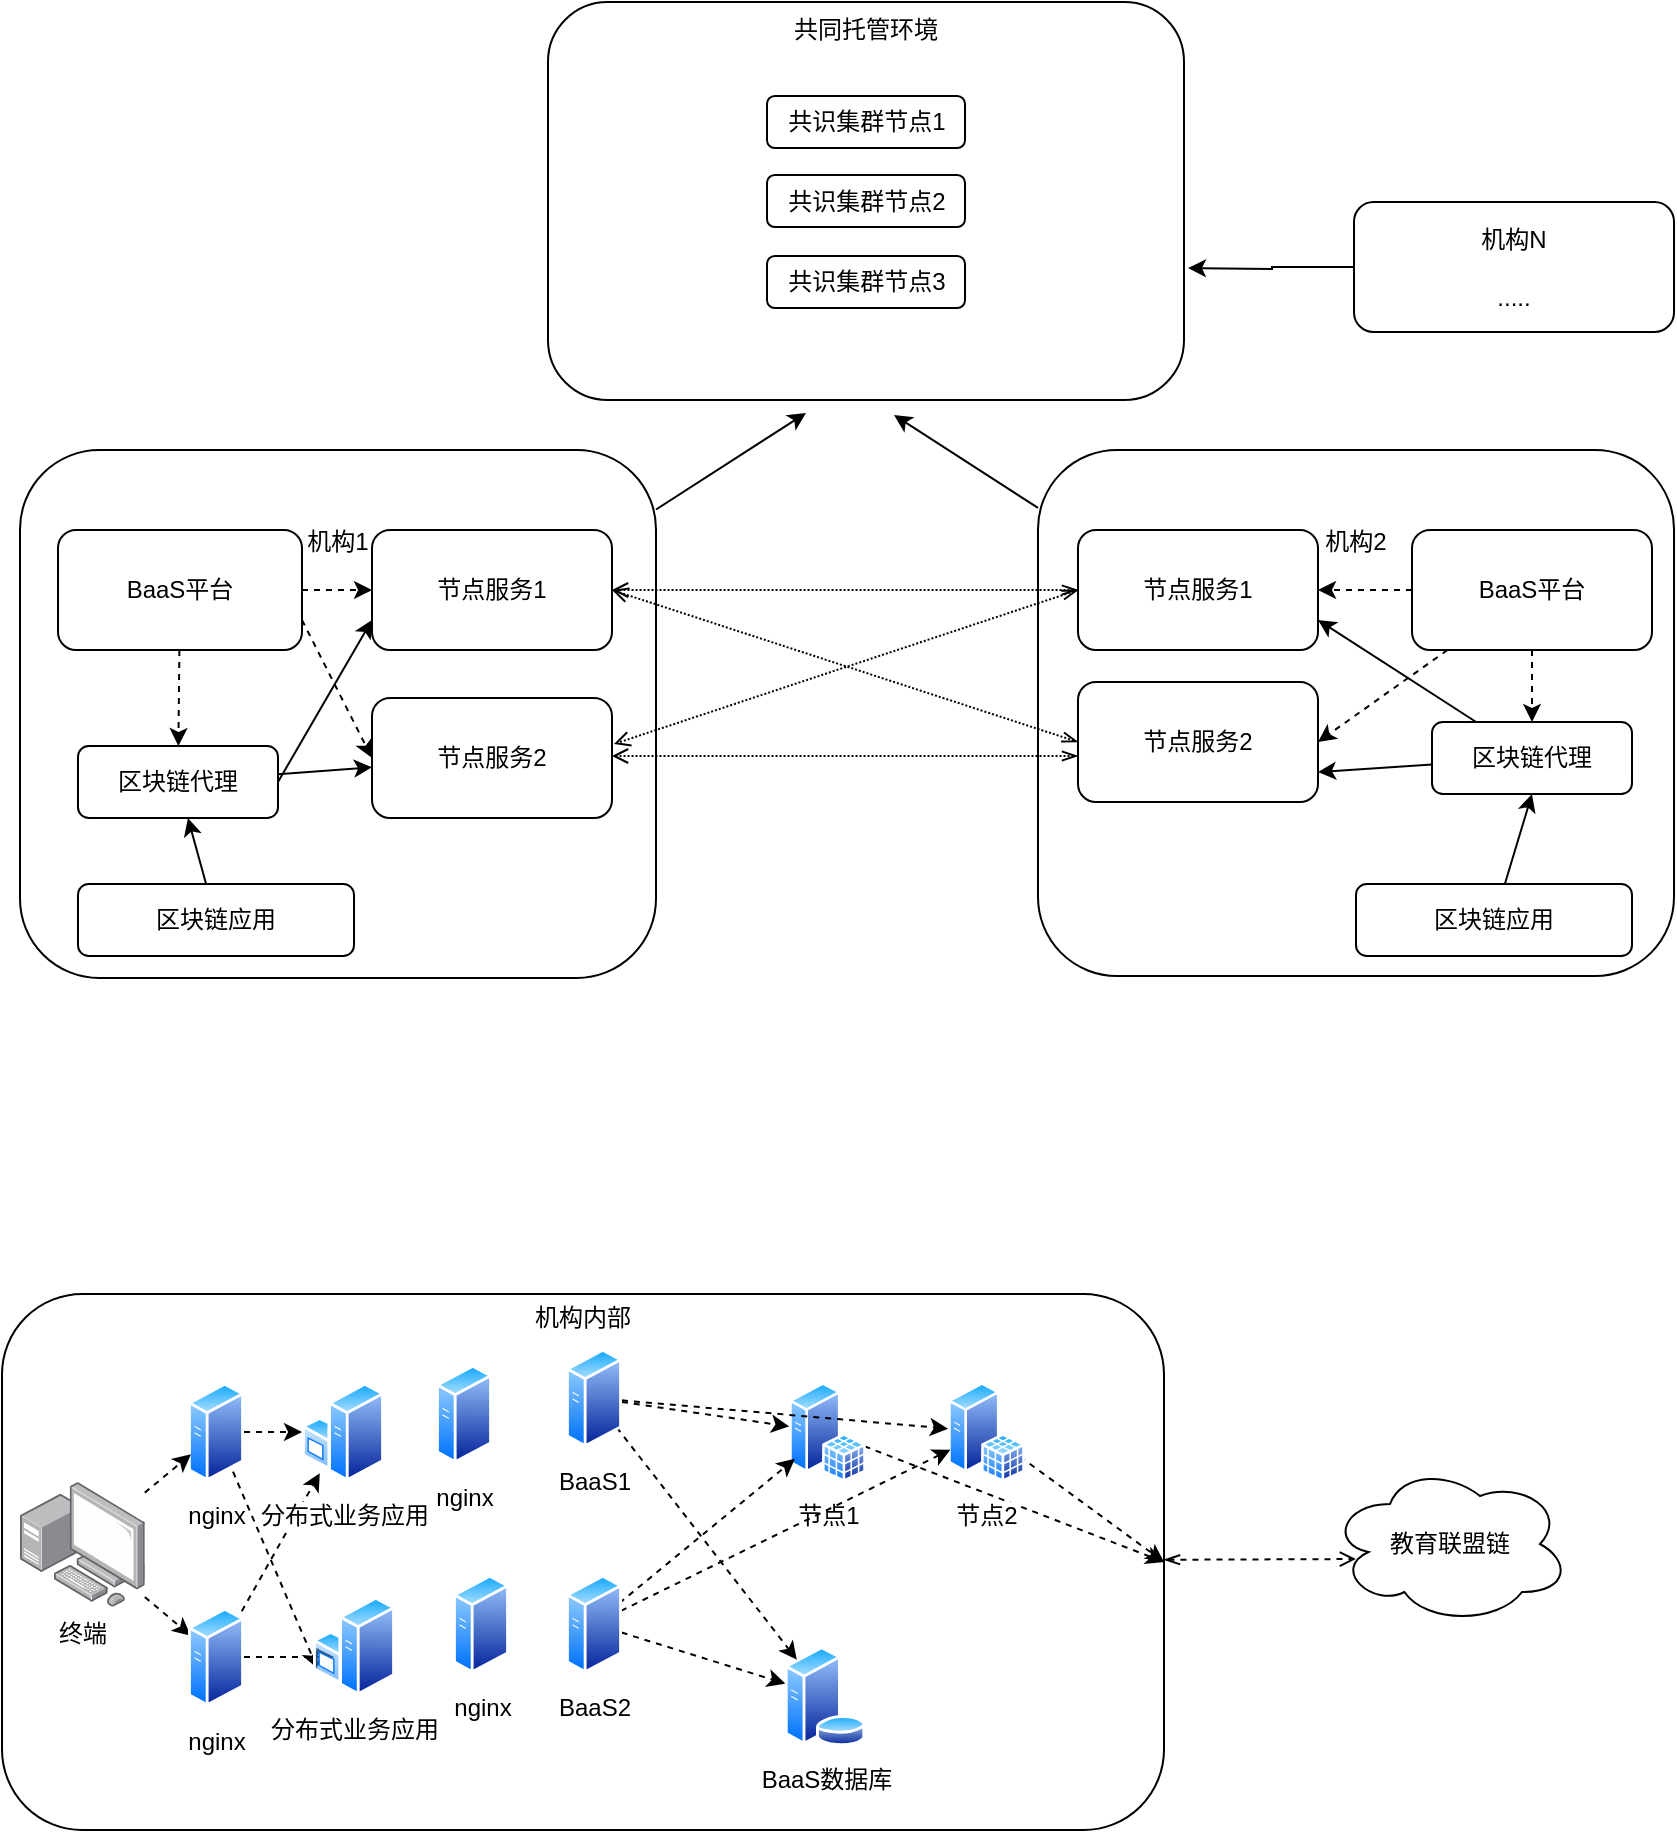 <mxfile version="10.8.4" type="github"><diagram id="fo-OQB4iyDJSRYzY6xfE" name="第 1 页"><mxGraphModel dx="2921" dy="807" grid="0" gridSize="10" guides="1" tooltips="1" connect="1" arrows="1" fold="1" page="1" pageScale="1" pageWidth="1527" pageHeight="1169" math="0" shadow="0"><root><mxCell id="0"/><mxCell id="1" parent="0"/><mxCell id="9KbSNA9r5l44IGbepE9E-7" style="edgeStyle=none;rounded=1;orthogonalLoop=1;jettySize=auto;html=1;entryX=0.108;entryY=0.594;entryDx=0;entryDy=0;entryPerimeter=0;dashed=1;startArrow=openThin;startFill=0;endArrow=open;endFill=0;" edge="1" parent="1" source="9KbSNA9r5l44IGbepE9E-6" target="9KbSNA9r5l44IGbepE9E-5"><mxGeometry relative="1" as="geometry"/></mxCell><mxCell id="9KbSNA9r5l44IGbepE9E-6" value="机构内部&lt;br&gt;&lt;br&gt;&lt;br&gt;&lt;br&gt;&lt;br&gt;&lt;br&gt;&lt;br&gt;&lt;br&gt;&lt;br&gt;&lt;br&gt;&lt;br&gt;&lt;br&gt;&lt;br&gt;&lt;br&gt;&lt;br&gt;&lt;br&gt;&lt;br&gt;&lt;br&gt;" style="rounded=1;whiteSpace=wrap;html=1;" vertex="1" parent="1"><mxGeometry x="-1519" y="666" width="581" height="268" as="geometry"/></mxCell><mxCell id="3TTQMR8yPgIiuszDt_Rd-9" style="rounded=0;orthogonalLoop=1;jettySize=auto;html=1;" parent="1" source="3TTQMR8yPgIiuszDt_Rd-1" edge="1"><mxGeometry relative="1" as="geometry"><mxPoint x="-1117" y="225.5" as="targetPoint"/></mxGeometry></mxCell><mxCell id="3TTQMR8yPgIiuszDt_Rd-1" value="机构1&lt;br&gt;&lt;br&gt;&lt;br&gt;&lt;br&gt;&lt;br&gt;&lt;br&gt;&lt;br&gt;&lt;br&gt;&lt;br&gt;&lt;br&gt;&lt;br&gt;&lt;br&gt;&lt;br&gt;" style="rounded=1;whiteSpace=wrap;html=1;" parent="1" vertex="1"><mxGeometry x="-1510" y="244" width="318" height="264" as="geometry"/></mxCell><mxCell id="3TTQMR8yPgIiuszDt_Rd-10" style="rounded=0;orthogonalLoop=1;jettySize=auto;html=1;" parent="1" source="3TTQMR8yPgIiuszDt_Rd-2" edge="1"><mxGeometry relative="1" as="geometry"><mxPoint x="-1073" y="226.5" as="targetPoint"/></mxGeometry></mxCell><mxCell id="3TTQMR8yPgIiuszDt_Rd-2" value="机构2&lt;br&gt;&lt;br&gt;&lt;br&gt;&lt;br&gt;&lt;br&gt;&lt;br&gt;&lt;br&gt;&lt;br&gt;&lt;br&gt;&lt;br&gt;&lt;br&gt;&lt;br&gt;&lt;br&gt;" style="rounded=1;whiteSpace=wrap;html=1;" parent="1" vertex="1"><mxGeometry x="-1001" y="244" width="318" height="263" as="geometry"/></mxCell><mxCell id="3TTQMR8yPgIiuszDt_Rd-3" value="共同托管环境&lt;br&gt;&lt;br&gt;&lt;br&gt;&lt;br&gt;&lt;br&gt;&lt;br&gt;&lt;br&gt;&lt;br&gt;&lt;br&gt;&lt;br&gt;&lt;br&gt;&lt;br&gt;&lt;br&gt;" style="rounded=1;whiteSpace=wrap;html=1;" parent="1" vertex="1"><mxGeometry x="-1246" y="20" width="318" height="199" as="geometry"/></mxCell><mxCell id="3TTQMR8yPgIiuszDt_Rd-5" style="edgeStyle=orthogonalEdgeStyle;rounded=0;orthogonalLoop=1;jettySize=auto;html=1;" parent="1" source="3TTQMR8yPgIiuszDt_Rd-4" edge="1"><mxGeometry relative="1" as="geometry"><mxPoint x="-926" y="153" as="targetPoint"/></mxGeometry></mxCell><mxCell id="3TTQMR8yPgIiuszDt_Rd-4" value="&lt;br&gt;&lt;br&gt;机构N&lt;br&gt;&lt;br&gt;.....&lt;br&gt;&lt;br&gt;&lt;br&gt;" style="rounded=1;whiteSpace=wrap;html=1;" parent="1" vertex="1"><mxGeometry x="-843" y="120" width="160" height="65" as="geometry"/></mxCell><mxCell id="3TTQMR8yPgIiuszDt_Rd-6" value="共识集群节点1" style="rounded=1;whiteSpace=wrap;html=1;" parent="1" vertex="1"><mxGeometry x="-1136.5" y="67" width="99" height="26" as="geometry"/></mxCell><mxCell id="3TTQMR8yPgIiuszDt_Rd-7" value="共识集群节点2&lt;br&gt;" style="rounded=1;whiteSpace=wrap;html=1;" parent="1" vertex="1"><mxGeometry x="-1136.5" y="106.5" width="99" height="26" as="geometry"/></mxCell><mxCell id="3TTQMR8yPgIiuszDt_Rd-8" value="共识集群节点3" style="rounded=1;whiteSpace=wrap;html=1;" parent="1" vertex="1"><mxGeometry x="-1136.5" y="147" width="99" height="26" as="geometry"/></mxCell><mxCell id="3TTQMR8yPgIiuszDt_Rd-17" style="edgeStyle=none;rounded=0;orthogonalLoop=1;jettySize=auto;html=1;entryX=0;entryY=0.5;entryDx=0;entryDy=0;exitX=1;exitY=0.75;exitDx=0;exitDy=0;dashed=1;" parent="1" source="3TTQMR8yPgIiuszDt_Rd-11" target="3TTQMR8yPgIiuszDt_Rd-13" edge="1"><mxGeometry relative="1" as="geometry"/></mxCell><mxCell id="3TTQMR8yPgIiuszDt_Rd-18" style="edgeStyle=none;rounded=0;orthogonalLoop=1;jettySize=auto;html=1;entryX=0;entryY=0.5;entryDx=0;entryDy=0;exitX=1;exitY=0.5;exitDx=0;exitDy=0;dashed=1;" parent="1" source="3TTQMR8yPgIiuszDt_Rd-11" target="3TTQMR8yPgIiuszDt_Rd-12" edge="1"><mxGeometry relative="1" as="geometry"/></mxCell><mxCell id="3TTQMR8yPgIiuszDt_Rd-22" style="edgeStyle=none;rounded=0;orthogonalLoop=1;jettySize=auto;html=1;dashed=1;" parent="1" source="3TTQMR8yPgIiuszDt_Rd-11" target="3TTQMR8yPgIiuszDt_Rd-21" edge="1"><mxGeometry relative="1" as="geometry"/></mxCell><mxCell id="3TTQMR8yPgIiuszDt_Rd-11" value="BaaS平台" style="rounded=1;whiteSpace=wrap;html=1;" parent="1" vertex="1"><mxGeometry x="-1491" y="284" width="122" height="60" as="geometry"/></mxCell><mxCell id="3TTQMR8yPgIiuszDt_Rd-12" value="节点服务1" style="rounded=1;whiteSpace=wrap;html=1;" parent="1" vertex="1"><mxGeometry x="-1334" y="284" width="120" height="60" as="geometry"/></mxCell><mxCell id="3TTQMR8yPgIiuszDt_Rd-13" value="节点服务2" style="rounded=1;whiteSpace=wrap;html=1;" parent="1" vertex="1"><mxGeometry x="-1334" y="368" width="120" height="60" as="geometry"/></mxCell><mxCell id="3TTQMR8yPgIiuszDt_Rd-34" style="edgeStyle=none;rounded=1;orthogonalLoop=1;jettySize=auto;html=1;dashed=1;dashPattern=1 1;startArrow=openThin;startFill=0;endArrow=open;endFill=0;" parent="1" source="3TTQMR8yPgIiuszDt_Rd-14" target="3TTQMR8yPgIiuszDt_Rd-12" edge="1"><mxGeometry relative="1" as="geometry"/></mxCell><mxCell id="3TTQMR8yPgIiuszDt_Rd-14" value="节点服务1" style="rounded=1;whiteSpace=wrap;html=1;" parent="1" vertex="1"><mxGeometry x="-981" y="284" width="120" height="60" as="geometry"/></mxCell><mxCell id="3TTQMR8yPgIiuszDt_Rd-15" value="节点服务2" style="rounded=1;whiteSpace=wrap;html=1;" parent="1" vertex="1"><mxGeometry x="-981" y="360" width="120" height="60" as="geometry"/></mxCell><mxCell id="3TTQMR8yPgIiuszDt_Rd-19" style="edgeStyle=none;rounded=0;orthogonalLoop=1;jettySize=auto;html=1;entryX=1;entryY=0.5;entryDx=0;entryDy=0;dashed=1;" parent="1" source="3TTQMR8yPgIiuszDt_Rd-16" target="3TTQMR8yPgIiuszDt_Rd-14" edge="1"><mxGeometry relative="1" as="geometry"/></mxCell><mxCell id="3TTQMR8yPgIiuszDt_Rd-20" style="edgeStyle=none;rounded=0;orthogonalLoop=1;jettySize=auto;html=1;entryX=1;entryY=0.5;entryDx=0;entryDy=0;dashed=1;" parent="1" source="3TTQMR8yPgIiuszDt_Rd-16" target="3TTQMR8yPgIiuszDt_Rd-15" edge="1"><mxGeometry relative="1" as="geometry"/></mxCell><mxCell id="3TTQMR8yPgIiuszDt_Rd-26" style="edgeStyle=none;rounded=0;orthogonalLoop=1;jettySize=auto;html=1;dashed=1;" parent="1" source="3TTQMR8yPgIiuszDt_Rd-16" target="3TTQMR8yPgIiuszDt_Rd-25" edge="1"><mxGeometry relative="1" as="geometry"/></mxCell><mxCell id="3TTQMR8yPgIiuszDt_Rd-16" value="BaaS平台" style="rounded=1;whiteSpace=wrap;html=1;" parent="1" vertex="1"><mxGeometry x="-814" y="284" width="120" height="60" as="geometry"/></mxCell><mxCell id="3TTQMR8yPgIiuszDt_Rd-23" style="edgeStyle=none;rounded=0;orthogonalLoop=1;jettySize=auto;html=1;exitX=1;exitY=0.5;exitDx=0;exitDy=0;entryX=0;entryY=0.75;entryDx=0;entryDy=0;" parent="1" source="3TTQMR8yPgIiuszDt_Rd-21" target="3TTQMR8yPgIiuszDt_Rd-12" edge="1"><mxGeometry relative="1" as="geometry"/></mxCell><mxCell id="3TTQMR8yPgIiuszDt_Rd-24" style="edgeStyle=none;rounded=0;orthogonalLoop=1;jettySize=auto;html=1;" parent="1" source="3TTQMR8yPgIiuszDt_Rd-21" target="3TTQMR8yPgIiuszDt_Rd-13" edge="1"><mxGeometry relative="1" as="geometry"/></mxCell><mxCell id="3TTQMR8yPgIiuszDt_Rd-21" value="区块链代理" style="rounded=1;whiteSpace=wrap;html=1;" parent="1" vertex="1"><mxGeometry x="-1481" y="392" width="100" height="36" as="geometry"/></mxCell><mxCell id="3TTQMR8yPgIiuszDt_Rd-27" style="edgeStyle=none;rounded=0;orthogonalLoop=1;jettySize=auto;html=1;entryX=1;entryY=0.75;entryDx=0;entryDy=0;" parent="1" source="3TTQMR8yPgIiuszDt_Rd-25" target="3TTQMR8yPgIiuszDt_Rd-14" edge="1"><mxGeometry relative="1" as="geometry"/></mxCell><mxCell id="3TTQMR8yPgIiuszDt_Rd-28" style="edgeStyle=none;rounded=0;orthogonalLoop=1;jettySize=auto;html=1;entryX=1;entryY=0.75;entryDx=0;entryDy=0;" parent="1" source="3TTQMR8yPgIiuszDt_Rd-25" target="3TTQMR8yPgIiuszDt_Rd-15" edge="1"><mxGeometry relative="1" as="geometry"/></mxCell><mxCell id="3TTQMR8yPgIiuszDt_Rd-25" value="区块链代理" style="rounded=1;whiteSpace=wrap;html=1;" parent="1" vertex="1"><mxGeometry x="-804" y="380" width="100" height="36" as="geometry"/></mxCell><mxCell id="3TTQMR8yPgIiuszDt_Rd-30" style="edgeStyle=none;rounded=0;orthogonalLoop=1;jettySize=auto;html=1;" parent="1" source="3TTQMR8yPgIiuszDt_Rd-29" target="3TTQMR8yPgIiuszDt_Rd-21" edge="1"><mxGeometry relative="1" as="geometry"/></mxCell><mxCell id="3TTQMR8yPgIiuszDt_Rd-29" value="区块链应用" style="rounded=1;whiteSpace=wrap;html=1;" parent="1" vertex="1"><mxGeometry x="-1481" y="461" width="138" height="36" as="geometry"/></mxCell><mxCell id="3TTQMR8yPgIiuszDt_Rd-32" style="edgeStyle=none;rounded=0;orthogonalLoop=1;jettySize=auto;html=1;entryX=0.5;entryY=1;entryDx=0;entryDy=0;" parent="1" source="3TTQMR8yPgIiuszDt_Rd-31" target="3TTQMR8yPgIiuszDt_Rd-25" edge="1"><mxGeometry relative="1" as="geometry"/></mxCell><mxCell id="3TTQMR8yPgIiuszDt_Rd-31" value="区块链应用" style="rounded=1;whiteSpace=wrap;html=1;" parent="1" vertex="1"><mxGeometry x="-842" y="461" width="138" height="36" as="geometry"/></mxCell><mxCell id="3TTQMR8yPgIiuszDt_Rd-35" style="edgeStyle=none;rounded=1;orthogonalLoop=1;jettySize=auto;html=1;dashed=1;dashPattern=1 1;startArrow=openThin;startFill=0;endArrow=open;endFill=0;" parent="1" edge="1"><mxGeometry relative="1" as="geometry"><mxPoint x="-981" y="397" as="sourcePoint"/><mxPoint x="-1214" y="397" as="targetPoint"/></mxGeometry></mxCell><mxCell id="3TTQMR8yPgIiuszDt_Rd-36" style="edgeStyle=none;rounded=1;orthogonalLoop=1;jettySize=auto;html=1;dashed=1;dashPattern=1 1;startArrow=openThin;startFill=0;endArrow=open;endFill=0;exitX=0;exitY=0.5;exitDx=0;exitDy=0;" parent="1" source="3TTQMR8yPgIiuszDt_Rd-15" edge="1"><mxGeometry relative="1" as="geometry"><mxPoint x="-981" y="314" as="sourcePoint"/><mxPoint x="-1214" y="314" as="targetPoint"/></mxGeometry></mxCell><mxCell id="3TTQMR8yPgIiuszDt_Rd-37" style="edgeStyle=none;rounded=1;orthogonalLoop=1;jettySize=auto;html=1;dashed=1;dashPattern=1 1;startArrow=openThin;startFill=0;endArrow=open;endFill=0;exitX=0;exitY=0.5;exitDx=0;exitDy=0;" parent="1" source="3TTQMR8yPgIiuszDt_Rd-14" edge="1"><mxGeometry relative="1" as="geometry"><mxPoint x="-951" y="344" as="sourcePoint"/><mxPoint x="-1213" y="391" as="targetPoint"/></mxGeometry></mxCell><mxCell id="9KbSNA9r5l44IGbepE9E-22" style="edgeStyle=none;rounded=1;orthogonalLoop=1;jettySize=auto;html=1;entryX=1;entryY=0.5;entryDx=0;entryDy=0;dashed=1;startArrow=none;startFill=0;endArrow=classic;endFill=1;" edge="1" parent="1" source="9KbSNA9r5l44IGbepE9E-2" target="9KbSNA9r5l44IGbepE9E-6"><mxGeometry relative="1" as="geometry"/></mxCell><mxCell id="9KbSNA9r5l44IGbepE9E-2" value="节点1" style="aspect=fixed;perimeter=ellipsePerimeter;html=1;align=center;shadow=0;dashed=0;spacingTop=3;image;image=img/lib/active_directory/sql_server.svg;" vertex="1" parent="1"><mxGeometry x="-1125.5" y="710" width="38.5" height="50" as="geometry"/></mxCell><mxCell id="9KbSNA9r5l44IGbepE9E-3" value="BaaS数据库" style="aspect=fixed;perimeter=ellipsePerimeter;html=1;align=center;shadow=0;dashed=0;spacingTop=3;image;image=img/lib/active_directory/database_server.svg;" vertex="1" parent="1"><mxGeometry x="-1128" y="842" width="41" height="50" as="geometry"/></mxCell><mxCell id="9KbSNA9r5l44IGbepE9E-16" style="edgeStyle=none;rounded=1;orthogonalLoop=1;jettySize=auto;html=1;dashed=1;startArrow=none;startFill=0;endArrow=classic;endFill=1;" edge="1" parent="1" source="9KbSNA9r5l44IGbepE9E-4" target="9KbSNA9r5l44IGbepE9E-13"><mxGeometry relative="1" as="geometry"/></mxCell><mxCell id="9KbSNA9r5l44IGbepE9E-17" style="edgeStyle=none;rounded=1;orthogonalLoop=1;jettySize=auto;html=1;entryX=0;entryY=0.75;entryDx=0;entryDy=0;dashed=1;startArrow=none;startFill=0;endArrow=classic;endFill=1;" edge="1" parent="1" source="9KbSNA9r5l44IGbepE9E-4" target="9KbSNA9r5l44IGbepE9E-14"><mxGeometry relative="1" as="geometry"/></mxCell><mxCell id="9KbSNA9r5l44IGbepE9E-4" value="nginx" style="aspect=fixed;perimeter=ellipsePerimeter;html=1;align=center;shadow=0;dashed=0;spacingTop=3;image;image=img/lib/active_directory/generic_server.svg;" vertex="1" parent="1"><mxGeometry x="-1426" y="710" width="28.0" height="50" as="geometry"/></mxCell><mxCell id="9KbSNA9r5l44IGbepE9E-5" value="教育联盟链" style="ellipse;shape=cloud;whiteSpace=wrap;html=1;" vertex="1" parent="1"><mxGeometry x="-855" y="751" width="120" height="80" as="geometry"/></mxCell><mxCell id="9KbSNA9r5l44IGbepE9E-11" style="edgeStyle=none;rounded=1;orthogonalLoop=1;jettySize=auto;html=1;entryX=0;entryY=0.75;entryDx=0;entryDy=0;dashed=1;startArrow=none;startFill=0;endArrow=classic;endFill=1;" edge="1" parent="1" source="9KbSNA9r5l44IGbepE9E-8" target="9KbSNA9r5l44IGbepE9E-4"><mxGeometry relative="1" as="geometry"/></mxCell><mxCell id="9KbSNA9r5l44IGbepE9E-12" style="edgeStyle=none;rounded=1;orthogonalLoop=1;jettySize=auto;html=1;dashed=1;startArrow=none;startFill=0;endArrow=classic;endFill=1;" edge="1" parent="1" source="9KbSNA9r5l44IGbepE9E-8" target="9KbSNA9r5l44IGbepE9E-9"><mxGeometry relative="1" as="geometry"/></mxCell><mxCell id="9KbSNA9r5l44IGbepE9E-8" value="终端" style="points=[];aspect=fixed;html=1;align=center;shadow=0;dashed=0;image;image=img/lib/allied_telesis/computer_and_terminals/Personal_Computer_with_Server.svg;" vertex="1" parent="1"><mxGeometry x="-1510" y="760" width="62.4" height="62.4" as="geometry"/></mxCell><mxCell id="9KbSNA9r5l44IGbepE9E-18" style="edgeStyle=none;rounded=1;orthogonalLoop=1;jettySize=auto;html=1;dashed=1;startArrow=none;startFill=0;endArrow=classic;endFill=1;" edge="1" parent="1" source="9KbSNA9r5l44IGbepE9E-9"><mxGeometry relative="1" as="geometry"><mxPoint x="-1353" y="847.5" as="targetPoint"/></mxGeometry></mxCell><mxCell id="9KbSNA9r5l44IGbepE9E-19" style="edgeStyle=none;rounded=1;orthogonalLoop=1;jettySize=auto;html=1;dashed=1;startArrow=none;startFill=0;endArrow=classic;endFill=1;" edge="1" parent="1" source="9KbSNA9r5l44IGbepE9E-9" target="9KbSNA9r5l44IGbepE9E-13"><mxGeometry relative="1" as="geometry"/></mxCell><mxCell id="9KbSNA9r5l44IGbepE9E-9" value="nginx" style="aspect=fixed;perimeter=ellipsePerimeter;html=1;align=center;shadow=0;dashed=0;spacingTop=3;image;image=img/lib/active_directory/generic_server.svg;" vertex="1" parent="1"><mxGeometry x="-1426" y="822.5" width="28.0" height="50" as="geometry"/></mxCell><mxCell id="9KbSNA9r5l44IGbepE9E-13" value="分布式业务应用" style="aspect=fixed;perimeter=ellipsePerimeter;html=1;align=center;shadow=0;dashed=0;spacingTop=3;image;image=img/lib/active_directory/windows_server.svg;" vertex="1" parent="1"><mxGeometry x="-1369" y="710" width="41" height="50" as="geometry"/></mxCell><mxCell id="9KbSNA9r5l44IGbepE9E-14" value="分布式业务应用" style="aspect=fixed;perimeter=ellipsePerimeter;html=1;align=center;shadow=0;dashed=0;spacingTop=3;image;image=img/lib/active_directory/windows_server.svg;" vertex="1" parent="1"><mxGeometry x="-1363.5" y="817" width="41" height="50" as="geometry"/></mxCell><mxCell id="9KbSNA9r5l44IGbepE9E-21" style="edgeStyle=none;rounded=1;orthogonalLoop=1;jettySize=auto;html=1;entryX=1;entryY=0.5;entryDx=0;entryDy=0;dashed=1;startArrow=none;startFill=0;endArrow=classic;endFill=1;" edge="1" parent="1" source="9KbSNA9r5l44IGbepE9E-20" target="9KbSNA9r5l44IGbepE9E-6"><mxGeometry relative="1" as="geometry"/></mxCell><mxCell id="9KbSNA9r5l44IGbepE9E-20" value="节点2" style="aspect=fixed;perimeter=ellipsePerimeter;html=1;align=center;shadow=0;dashed=0;spacingTop=3;image;image=img/lib/active_directory/sql_server.svg;" vertex="1" parent="1"><mxGeometry x="-1046" y="710" width="38.5" height="50" as="geometry"/></mxCell><mxCell id="9KbSNA9r5l44IGbepE9E-27" style="edgeStyle=none;rounded=1;orthogonalLoop=1;jettySize=auto;html=1;dashed=1;startArrow=none;startFill=0;endArrow=classic;endFill=1;" edge="1" parent="1" source="9KbSNA9r5l44IGbepE9E-24" target="9KbSNA9r5l44IGbepE9E-2"><mxGeometry relative="1" as="geometry"/></mxCell><mxCell id="9KbSNA9r5l44IGbepE9E-28" style="edgeStyle=none;rounded=1;orthogonalLoop=1;jettySize=auto;html=1;dashed=1;startArrow=none;startFill=0;endArrow=classic;endFill=1;" edge="1" parent="1" source="9KbSNA9r5l44IGbepE9E-24" target="9KbSNA9r5l44IGbepE9E-20"><mxGeometry relative="1" as="geometry"/></mxCell><mxCell id="9KbSNA9r5l44IGbepE9E-33" style="edgeStyle=none;rounded=1;orthogonalLoop=1;jettySize=auto;html=1;dashed=1;startArrow=none;startFill=0;endArrow=classic;endFill=1;" edge="1" parent="1" source="9KbSNA9r5l44IGbepE9E-24" target="9KbSNA9r5l44IGbepE9E-3"><mxGeometry relative="1" as="geometry"/></mxCell><mxCell id="9KbSNA9r5l44IGbepE9E-24" value="BaaS1" style="aspect=fixed;perimeter=ellipsePerimeter;html=1;align=center;shadow=0;dashed=0;spacingTop=3;image;image=img/lib/active_directory/generic_server.svg;" vertex="1" parent="1"><mxGeometry x="-1237" y="693" width="28.0" height="50" as="geometry"/></mxCell><mxCell id="9KbSNA9r5l44IGbepE9E-26" style="edgeStyle=none;rounded=1;orthogonalLoop=1;jettySize=auto;html=1;dashed=1;startArrow=none;startFill=0;endArrow=classic;endFill=1;" edge="1" parent="1" source="9KbSNA9r5l44IGbepE9E-25" target="9KbSNA9r5l44IGbepE9E-2"><mxGeometry relative="1" as="geometry"/></mxCell><mxCell id="9KbSNA9r5l44IGbepE9E-29" style="edgeStyle=none;rounded=1;orthogonalLoop=1;jettySize=auto;html=1;dashed=1;startArrow=none;startFill=0;endArrow=classic;endFill=1;" edge="1" parent="1" source="9KbSNA9r5l44IGbepE9E-25" target="9KbSNA9r5l44IGbepE9E-20"><mxGeometry relative="1" as="geometry"/></mxCell><mxCell id="9KbSNA9r5l44IGbepE9E-32" style="edgeStyle=none;rounded=1;orthogonalLoop=1;jettySize=auto;html=1;dashed=1;startArrow=none;startFill=0;endArrow=classic;endFill=1;" edge="1" parent="1" source="9KbSNA9r5l44IGbepE9E-25" target="9KbSNA9r5l44IGbepE9E-3"><mxGeometry relative="1" as="geometry"/></mxCell><mxCell id="9KbSNA9r5l44IGbepE9E-25" value="BaaS2" style="aspect=fixed;perimeter=ellipsePerimeter;html=1;align=center;shadow=0;dashed=0;spacingTop=3;image;image=img/lib/active_directory/generic_server.svg;" vertex="1" parent="1"><mxGeometry x="-1237" y="806" width="28.0" height="50" as="geometry"/></mxCell><mxCell id="9KbSNA9r5l44IGbepE9E-34" value="nginx" style="aspect=fixed;perimeter=ellipsePerimeter;html=1;align=center;shadow=0;dashed=0;spacingTop=3;image;image=img/lib/active_directory/generic_server.svg;" vertex="1" parent="1"><mxGeometry x="-1302" y="701" width="28.0" height="50" as="geometry"/></mxCell><mxCell id="9KbSNA9r5l44IGbepE9E-35" value="nginx" style="aspect=fixed;perimeter=ellipsePerimeter;html=1;align=center;shadow=0;dashed=0;spacingTop=3;image;image=img/lib/active_directory/generic_server.svg;" vertex="1" parent="1"><mxGeometry x="-1293.5" y="806" width="28.0" height="50" as="geometry"/></mxCell></root></mxGraphModel></diagram></mxfile>